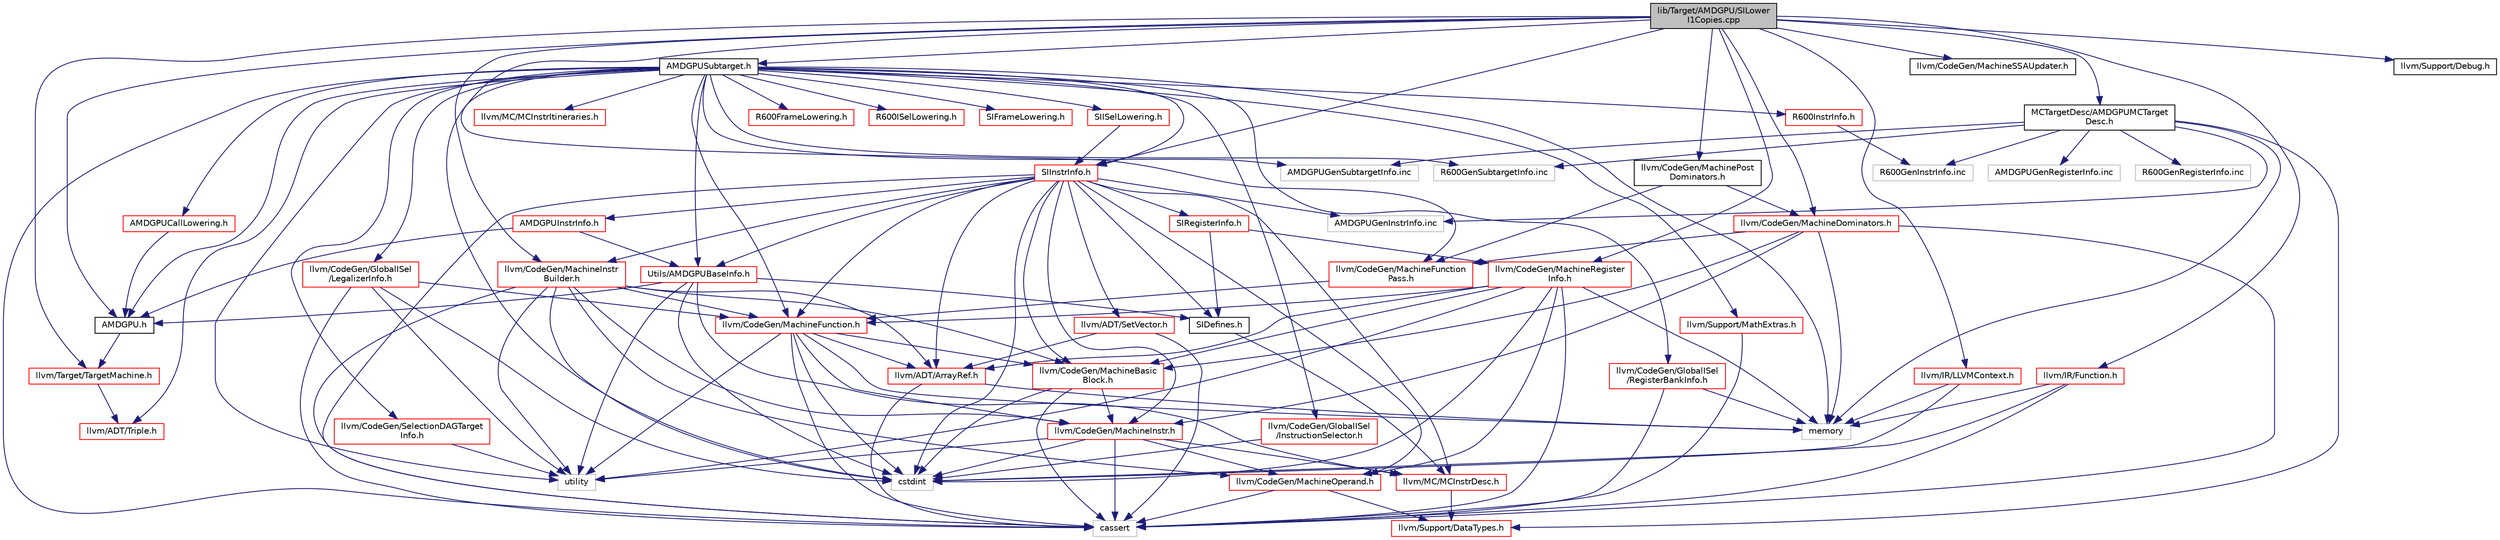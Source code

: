 digraph "lib/Target/AMDGPU/SILowerI1Copies.cpp"
{
 // LATEX_PDF_SIZE
  bgcolor="transparent";
  edge [fontname="Helvetica",fontsize="10",labelfontname="Helvetica",labelfontsize="10"];
  node [fontname="Helvetica",fontsize="10",shape="box"];
  Node1 [label="lib/Target/AMDGPU/SILower\lI1Copies.cpp",height=0.2,width=0.4,color="black", fillcolor="grey75", style="filled", fontcolor="black",tooltip=" "];
  Node1 -> Node2 [color="midnightblue",fontsize="10",style="solid",fontname="Helvetica"];
  Node2 [label="AMDGPU.h",height=0.2,width=0.4,color="black",URL="$AMDGPU_8h.html",tooltip=" "];
  Node2 -> Node3 [color="midnightblue",fontsize="10",style="solid",fontname="Helvetica"];
  Node3 [label="llvm/Target/TargetMachine.h",height=0.2,width=0.4,color="red",URL="$llvm_2Target_2TargetMachine_8h.html",tooltip=" "];
  Node3 -> Node44 [color="midnightblue",fontsize="10",style="solid",fontname="Helvetica"];
  Node44 [label="llvm/ADT/Triple.h",height=0.2,width=0.4,color="red",URL="$Triple_8h.html",tooltip=" "];
  Node1 -> Node83 [color="midnightblue",fontsize="10",style="solid",fontname="Helvetica"];
  Node83 [label="AMDGPUSubtarget.h",height=0.2,width=0.4,color="black",URL="$AMDGPUSubtarget_8h.html",tooltip="AMDGPU specific subclass of TargetSubtarget."];
  Node83 -> Node2 [color="midnightblue",fontsize="10",style="solid",fontname="Helvetica"];
  Node83 -> Node84 [color="midnightblue",fontsize="10",style="solid",fontname="Helvetica"];
  Node84 [label="AMDGPUCallLowering.h",height=0.2,width=0.4,color="red",URL="$AMDGPUCallLowering_8h.html",tooltip="This file describes how to lower LLVM calls to machine code calls."];
  Node84 -> Node2 [color="midnightblue",fontsize="10",style="solid",fontname="Helvetica"];
  Node83 -> Node207 [color="midnightblue",fontsize="10",style="solid",fontname="Helvetica"];
  Node207 [label="R600FrameLowering.h",height=0.2,width=0.4,color="red",URL="$R600FrameLowering_8h.html",tooltip=" "];
  Node83 -> Node211 [color="midnightblue",fontsize="10",style="solid",fontname="Helvetica"];
  Node211 [label="R600ISelLowering.h",height=0.2,width=0.4,color="red",URL="$R600ISelLowering_8h.html",tooltip="R600 DAG Lowering interface definition."];
  Node83 -> Node237 [color="midnightblue",fontsize="10",style="solid",fontname="Helvetica"];
  Node237 [label="R600InstrInfo.h",height=0.2,width=0.4,color="red",URL="$R600InstrInfo_8h.html",tooltip="Interface definition for R600InstrInfo."];
  Node237 -> Node265 [color="midnightblue",fontsize="10",style="solid",fontname="Helvetica"];
  Node265 [label="R600GenInstrInfo.inc",height=0.2,width=0.4,color="grey75",tooltip=" "];
  Node83 -> Node266 [color="midnightblue",fontsize="10",style="solid",fontname="Helvetica"];
  Node266 [label="SIFrameLowering.h",height=0.2,width=0.4,color="red",URL="$SIFrameLowering_8h.html",tooltip=" "];
  Node83 -> Node267 [color="midnightblue",fontsize="10",style="solid",fontname="Helvetica"];
  Node267 [label="SIISelLowering.h",height=0.2,width=0.4,color="red",URL="$SIISelLowering_8h.html",tooltip="SI DAG Lowering interface definition."];
  Node267 -> Node269 [color="midnightblue",fontsize="10",style="solid",fontname="Helvetica"];
  Node269 [label="SIInstrInfo.h",height=0.2,width=0.4,color="red",URL="$SIInstrInfo_8h.html",tooltip="Interface definition for SIInstrInfo."];
  Node269 -> Node270 [color="midnightblue",fontsize="10",style="solid",fontname="Helvetica"];
  Node270 [label="AMDGPUInstrInfo.h",height=0.2,width=0.4,color="red",URL="$AMDGPUInstrInfo_8h.html",tooltip="Contains the definition of a TargetInstrInfo class that is common to all AMD GPUs."];
  Node270 -> Node2 [color="midnightblue",fontsize="10",style="solid",fontname="Helvetica"];
  Node270 -> Node271 [color="midnightblue",fontsize="10",style="solid",fontname="Helvetica"];
  Node271 [label="Utils/AMDGPUBaseInfo.h",height=0.2,width=0.4,color="red",URL="$AMDGPUBaseInfo_8h.html",tooltip=" "];
  Node271 -> Node2 [color="midnightblue",fontsize="10",style="solid",fontname="Helvetica"];
  Node271 -> Node273 [color="midnightblue",fontsize="10",style="solid",fontname="Helvetica"];
  Node273 [label="SIDefines.h",height=0.2,width=0.4,color="black",URL="$SIDefines_8h.html",tooltip=" "];
  Node273 -> Node189 [color="midnightblue",fontsize="10",style="solid",fontname="Helvetica"];
  Node189 [label="llvm/MC/MCInstrDesc.h",height=0.2,width=0.4,color="red",URL="$MCInstrDesc_8h.html",tooltip=" "];
  Node189 -> Node24 [color="midnightblue",fontsize="10",style="solid",fontname="Helvetica"];
  Node24 [label="llvm/Support/DataTypes.h",height=0.2,width=0.4,color="red",URL="$llvm_2Support_2DataTypes_8h.html",tooltip=" "];
  Node271 -> Node189 [color="midnightblue",fontsize="10",style="solid",fontname="Helvetica"];
  Node271 -> Node41 [color="midnightblue",fontsize="10",style="solid",fontname="Helvetica"];
  Node41 [label="cstdint",height=0.2,width=0.4,color="grey75",tooltip=" "];
  Node271 -> Node14 [color="midnightblue",fontsize="10",style="solid",fontname="Helvetica"];
  Node14 [label="utility",height=0.2,width=0.4,color="grey75",tooltip=" "];
  Node269 -> Node273 [color="midnightblue",fontsize="10",style="solid",fontname="Helvetica"];
  Node269 -> Node284 [color="midnightblue",fontsize="10",style="solid",fontname="Helvetica"];
  Node284 [label="SIRegisterInfo.h",height=0.2,width=0.4,color="red",URL="$SIRegisterInfo_8h.html",tooltip="Interface definition for SIRegisterInfo."];
  Node284 -> Node273 [color="midnightblue",fontsize="10",style="solid",fontname="Helvetica"];
  Node284 -> Node242 [color="midnightblue",fontsize="10",style="solid",fontname="Helvetica"];
  Node242 [label="llvm/CodeGen/MachineRegister\lInfo.h",height=0.2,width=0.4,color="red",URL="$MachineRegisterInfo_8h.html",tooltip=" "];
  Node242 -> Node47 [color="midnightblue",fontsize="10",style="solid",fontname="Helvetica"];
  Node47 [label="llvm/ADT/ArrayRef.h",height=0.2,width=0.4,color="red",URL="$ArrayRef_8h.html",tooltip=" "];
  Node47 -> Node15 [color="midnightblue",fontsize="10",style="solid",fontname="Helvetica"];
  Node15 [label="cassert",height=0.2,width=0.4,color="grey75",tooltip=" "];
  Node47 -> Node16 [color="midnightblue",fontsize="10",style="solid",fontname="Helvetica"];
  Node16 [label="memory",height=0.2,width=0.4,color="grey75",tooltip=" "];
  Node242 -> Node102 [color="midnightblue",fontsize="10",style="solid",fontname="Helvetica"];
  Node102 [label="llvm/CodeGen/MachineBasic\lBlock.h",height=0.2,width=0.4,color="red",URL="$MachineBasicBlock_8h.html",tooltip=" "];
  Node102 -> Node103 [color="midnightblue",fontsize="10",style="solid",fontname="Helvetica"];
  Node103 [label="llvm/CodeGen/MachineInstr.h",height=0.2,width=0.4,color="red",URL="$MachineInstr_8h.html",tooltip=" "];
  Node103 -> Node173 [color="midnightblue",fontsize="10",style="solid",fontname="Helvetica"];
  Node173 [label="llvm/CodeGen/MachineOperand.h",height=0.2,width=0.4,color="red",URL="$MachineOperand_8h.html",tooltip=" "];
  Node173 -> Node24 [color="midnightblue",fontsize="10",style="solid",fontname="Helvetica"];
  Node173 -> Node15 [color="midnightblue",fontsize="10",style="solid",fontname="Helvetica"];
  Node103 -> Node189 [color="midnightblue",fontsize="10",style="solid",fontname="Helvetica"];
  Node103 -> Node15 [color="midnightblue",fontsize="10",style="solid",fontname="Helvetica"];
  Node103 -> Node41 [color="midnightblue",fontsize="10",style="solid",fontname="Helvetica"];
  Node103 -> Node14 [color="midnightblue",fontsize="10",style="solid",fontname="Helvetica"];
  Node102 -> Node15 [color="midnightblue",fontsize="10",style="solid",fontname="Helvetica"];
  Node102 -> Node41 [color="midnightblue",fontsize="10",style="solid",fontname="Helvetica"];
  Node242 -> Node88 [color="midnightblue",fontsize="10",style="solid",fontname="Helvetica"];
  Node88 [label="llvm/CodeGen/MachineFunction.h",height=0.2,width=0.4,color="red",URL="$MachineFunction_8h.html",tooltip=" "];
  Node88 -> Node47 [color="midnightblue",fontsize="10",style="solid",fontname="Helvetica"];
  Node88 -> Node102 [color="midnightblue",fontsize="10",style="solid",fontname="Helvetica"];
  Node88 -> Node103 [color="midnightblue",fontsize="10",style="solid",fontname="Helvetica"];
  Node88 -> Node15 [color="midnightblue",fontsize="10",style="solid",fontname="Helvetica"];
  Node88 -> Node41 [color="midnightblue",fontsize="10",style="solid",fontname="Helvetica"];
  Node88 -> Node16 [color="midnightblue",fontsize="10",style="solid",fontname="Helvetica"];
  Node88 -> Node14 [color="midnightblue",fontsize="10",style="solid",fontname="Helvetica"];
  Node242 -> Node173 [color="midnightblue",fontsize="10",style="solid",fontname="Helvetica"];
  Node242 -> Node15 [color="midnightblue",fontsize="10",style="solid",fontname="Helvetica"];
  Node242 -> Node41 [color="midnightblue",fontsize="10",style="solid",fontname="Helvetica"];
  Node242 -> Node16 [color="midnightblue",fontsize="10",style="solid",fontname="Helvetica"];
  Node242 -> Node14 [color="midnightblue",fontsize="10",style="solid",fontname="Helvetica"];
  Node269 -> Node271 [color="midnightblue",fontsize="10",style="solid",fontname="Helvetica"];
  Node269 -> Node47 [color="midnightblue",fontsize="10",style="solid",fontname="Helvetica"];
  Node269 -> Node226 [color="midnightblue",fontsize="10",style="solid",fontname="Helvetica"];
  Node226 [label="llvm/ADT/SetVector.h",height=0.2,width=0.4,color="red",URL="$SetVector_8h.html",tooltip=" "];
  Node226 -> Node47 [color="midnightblue",fontsize="10",style="solid",fontname="Helvetica"];
  Node226 -> Node15 [color="midnightblue",fontsize="10",style="solid",fontname="Helvetica"];
  Node269 -> Node102 [color="midnightblue",fontsize="10",style="solid",fontname="Helvetica"];
  Node269 -> Node88 [color="midnightblue",fontsize="10",style="solid",fontname="Helvetica"];
  Node269 -> Node103 [color="midnightblue",fontsize="10",style="solid",fontname="Helvetica"];
  Node269 -> Node287 [color="midnightblue",fontsize="10",style="solid",fontname="Helvetica"];
  Node287 [label="llvm/CodeGen/MachineInstr\lBuilder.h",height=0.2,width=0.4,color="red",URL="$MachineInstrBuilder_8h.html",tooltip=" "];
  Node287 -> Node47 [color="midnightblue",fontsize="10",style="solid",fontname="Helvetica"];
  Node287 -> Node102 [color="midnightblue",fontsize="10",style="solid",fontname="Helvetica"];
  Node287 -> Node88 [color="midnightblue",fontsize="10",style="solid",fontname="Helvetica"];
  Node287 -> Node103 [color="midnightblue",fontsize="10",style="solid",fontname="Helvetica"];
  Node287 -> Node173 [color="midnightblue",fontsize="10",style="solid",fontname="Helvetica"];
  Node287 -> Node15 [color="midnightblue",fontsize="10",style="solid",fontname="Helvetica"];
  Node287 -> Node41 [color="midnightblue",fontsize="10",style="solid",fontname="Helvetica"];
  Node287 -> Node14 [color="midnightblue",fontsize="10",style="solid",fontname="Helvetica"];
  Node269 -> Node173 [color="midnightblue",fontsize="10",style="solid",fontname="Helvetica"];
  Node269 -> Node189 [color="midnightblue",fontsize="10",style="solid",fontname="Helvetica"];
  Node269 -> Node15 [color="midnightblue",fontsize="10",style="solid",fontname="Helvetica"];
  Node269 -> Node41 [color="midnightblue",fontsize="10",style="solid",fontname="Helvetica"];
  Node269 -> Node289 [color="midnightblue",fontsize="10",style="solid",fontname="Helvetica"];
  Node289 [label="AMDGPUGenInstrInfo.inc",height=0.2,width=0.4,color="grey75",tooltip=" "];
  Node83 -> Node269 [color="midnightblue",fontsize="10",style="solid",fontname="Helvetica"];
  Node83 -> Node271 [color="midnightblue",fontsize="10",style="solid",fontname="Helvetica"];
  Node83 -> Node44 [color="midnightblue",fontsize="10",style="solid",fontname="Helvetica"];
  Node83 -> Node290 [color="midnightblue",fontsize="10",style="solid",fontname="Helvetica"];
  Node290 [label="llvm/CodeGen/GlobalISel\l/InstructionSelector.h",height=0.2,width=0.4,color="red",URL="$InstructionSelector_8h.html",tooltip=" "];
  Node290 -> Node41 [color="midnightblue",fontsize="10",style="solid",fontname="Helvetica"];
  Node83 -> Node292 [color="midnightblue",fontsize="10",style="solid",fontname="Helvetica"];
  Node292 [label="llvm/CodeGen/GlobalISel\l/LegalizerInfo.h",height=0.2,width=0.4,color="red",URL="$LegalizerInfo_8h.html",tooltip=" "];
  Node292 -> Node88 [color="midnightblue",fontsize="10",style="solid",fontname="Helvetica"];
  Node292 -> Node15 [color="midnightblue",fontsize="10",style="solid",fontname="Helvetica"];
  Node292 -> Node41 [color="midnightblue",fontsize="10",style="solid",fontname="Helvetica"];
  Node292 -> Node14 [color="midnightblue",fontsize="10",style="solid",fontname="Helvetica"];
  Node83 -> Node295 [color="midnightblue",fontsize="10",style="solid",fontname="Helvetica"];
  Node295 [label="llvm/CodeGen/GlobalISel\l/RegisterBankInfo.h",height=0.2,width=0.4,color="red",URL="$RegisterBankInfo_8h.html",tooltip=" "];
  Node295 -> Node15 [color="midnightblue",fontsize="10",style="solid",fontname="Helvetica"];
  Node295 -> Node16 [color="midnightblue",fontsize="10",style="solid",fontname="Helvetica"];
  Node83 -> Node88 [color="midnightblue",fontsize="10",style="solid",fontname="Helvetica"];
  Node83 -> Node296 [color="midnightblue",fontsize="10",style="solid",fontname="Helvetica"];
  Node296 [label="llvm/CodeGen/SelectionDAGTarget\lInfo.h",height=0.2,width=0.4,color="red",URL="$SelectionDAGTargetInfo_8h.html",tooltip=" "];
  Node296 -> Node14 [color="midnightblue",fontsize="10",style="solid",fontname="Helvetica"];
  Node83 -> Node254 [color="midnightblue",fontsize="10",style="solid",fontname="Helvetica"];
  Node254 [label="llvm/MC/MCInstrItineraries.h",height=0.2,width=0.4,color="red",URL="$MCInstrItineraries_8h.html",tooltip=" "];
  Node83 -> Node22 [color="midnightblue",fontsize="10",style="solid",fontname="Helvetica"];
  Node22 [label="llvm/Support/MathExtras.h",height=0.2,width=0.4,color="red",URL="$MathExtras_8h.html",tooltip=" "];
  Node22 -> Node15 [color="midnightblue",fontsize="10",style="solid",fontname="Helvetica"];
  Node83 -> Node15 [color="midnightblue",fontsize="10",style="solid",fontname="Helvetica"];
  Node83 -> Node41 [color="midnightblue",fontsize="10",style="solid",fontname="Helvetica"];
  Node83 -> Node16 [color="midnightblue",fontsize="10",style="solid",fontname="Helvetica"];
  Node83 -> Node14 [color="midnightblue",fontsize="10",style="solid",fontname="Helvetica"];
  Node83 -> Node297 [color="midnightblue",fontsize="10",style="solid",fontname="Helvetica"];
  Node297 [label="AMDGPUGenSubtargetInfo.inc",height=0.2,width=0.4,color="grey75",tooltip=" "];
  Node83 -> Node298 [color="midnightblue",fontsize="10",style="solid",fontname="Helvetica"];
  Node298 [label="R600GenSubtargetInfo.inc",height=0.2,width=0.4,color="grey75",tooltip=" "];
  Node1 -> Node299 [color="midnightblue",fontsize="10",style="solid",fontname="Helvetica"];
  Node299 [label="MCTargetDesc/AMDGPUMCTarget\lDesc.h",height=0.2,width=0.4,color="black",URL="$AMDGPUMCTargetDesc_8h.html",tooltip="Provides AMDGPU specific target descriptions."];
  Node299 -> Node24 [color="midnightblue",fontsize="10",style="solid",fontname="Helvetica"];
  Node299 -> Node16 [color="midnightblue",fontsize="10",style="solid",fontname="Helvetica"];
  Node299 -> Node286 [color="midnightblue",fontsize="10",style="solid",fontname="Helvetica"];
  Node286 [label="AMDGPUGenRegisterInfo.inc",height=0.2,width=0.4,color="grey75",tooltip=" "];
  Node299 -> Node239 [color="midnightblue",fontsize="10",style="solid",fontname="Helvetica"];
  Node239 [label="R600GenRegisterInfo.inc",height=0.2,width=0.4,color="grey75",tooltip=" "];
  Node299 -> Node289 [color="midnightblue",fontsize="10",style="solid",fontname="Helvetica"];
  Node299 -> Node265 [color="midnightblue",fontsize="10",style="solid",fontname="Helvetica"];
  Node299 -> Node297 [color="midnightblue",fontsize="10",style="solid",fontname="Helvetica"];
  Node299 -> Node298 [color="midnightblue",fontsize="10",style="solid",fontname="Helvetica"];
  Node1 -> Node269 [color="midnightblue",fontsize="10",style="solid",fontname="Helvetica"];
  Node1 -> Node300 [color="midnightblue",fontsize="10",style="solid",fontname="Helvetica"];
  Node300 [label="llvm/CodeGen/MachineDominators.h",height=0.2,width=0.4,color="red",URL="$MachineDominators_8h.html",tooltip=" "];
  Node300 -> Node102 [color="midnightblue",fontsize="10",style="solid",fontname="Helvetica"];
  Node300 -> Node259 [color="midnightblue",fontsize="10",style="solid",fontname="Helvetica"];
  Node259 [label="llvm/CodeGen/MachineFunction\lPass.h",height=0.2,width=0.4,color="red",URL="$MachineFunctionPass_8h.html",tooltip=" "];
  Node259 -> Node88 [color="midnightblue",fontsize="10",style="solid",fontname="Helvetica"];
  Node300 -> Node103 [color="midnightblue",fontsize="10",style="solid",fontname="Helvetica"];
  Node300 -> Node15 [color="midnightblue",fontsize="10",style="solid",fontname="Helvetica"];
  Node300 -> Node16 [color="midnightblue",fontsize="10",style="solid",fontname="Helvetica"];
  Node1 -> Node259 [color="midnightblue",fontsize="10",style="solid",fontname="Helvetica"];
  Node1 -> Node287 [color="midnightblue",fontsize="10",style="solid",fontname="Helvetica"];
  Node1 -> Node307 [color="midnightblue",fontsize="10",style="solid",fontname="Helvetica"];
  Node307 [label="llvm/CodeGen/MachinePost\lDominators.h",height=0.2,width=0.4,color="black",URL="$MachinePostDominators_8h.html",tooltip=" "];
  Node307 -> Node300 [color="midnightblue",fontsize="10",style="solid",fontname="Helvetica"];
  Node307 -> Node259 [color="midnightblue",fontsize="10",style="solid",fontname="Helvetica"];
  Node1 -> Node242 [color="midnightblue",fontsize="10",style="solid",fontname="Helvetica"];
  Node1 -> Node308 [color="midnightblue",fontsize="10",style="solid",fontname="Helvetica"];
  Node308 [label="llvm/CodeGen/MachineSSAUpdater.h",height=0.2,width=0.4,color="black",URL="$MachineSSAUpdater_8h.html",tooltip=" "];
  Node1 -> Node136 [color="midnightblue",fontsize="10",style="solid",fontname="Helvetica"];
  Node136 [label="llvm/IR/Function.h",height=0.2,width=0.4,color="red",URL="$Function_8h.html",tooltip=" "];
  Node136 -> Node15 [color="midnightblue",fontsize="10",style="solid",fontname="Helvetica"];
  Node136 -> Node41 [color="midnightblue",fontsize="10",style="solid",fontname="Helvetica"];
  Node136 -> Node16 [color="midnightblue",fontsize="10",style="solid",fontname="Helvetica"];
  Node1 -> Node124 [color="midnightblue",fontsize="10",style="solid",fontname="Helvetica"];
  Node124 [label="llvm/IR/LLVMContext.h",height=0.2,width=0.4,color="red",URL="$LLVMContext_8h.html",tooltip=" "];
  Node124 -> Node41 [color="midnightblue",fontsize="10",style="solid",fontname="Helvetica"];
  Node124 -> Node16 [color="midnightblue",fontsize="10",style="solid",fontname="Helvetica"];
  Node1 -> Node163 [color="midnightblue",fontsize="10",style="solid",fontname="Helvetica"];
  Node163 [label="llvm/Support/Debug.h",height=0.2,width=0.4,color="black",URL="$Debug_8h.html",tooltip=" "];
  Node1 -> Node3 [color="midnightblue",fontsize="10",style="solid",fontname="Helvetica"];
}
